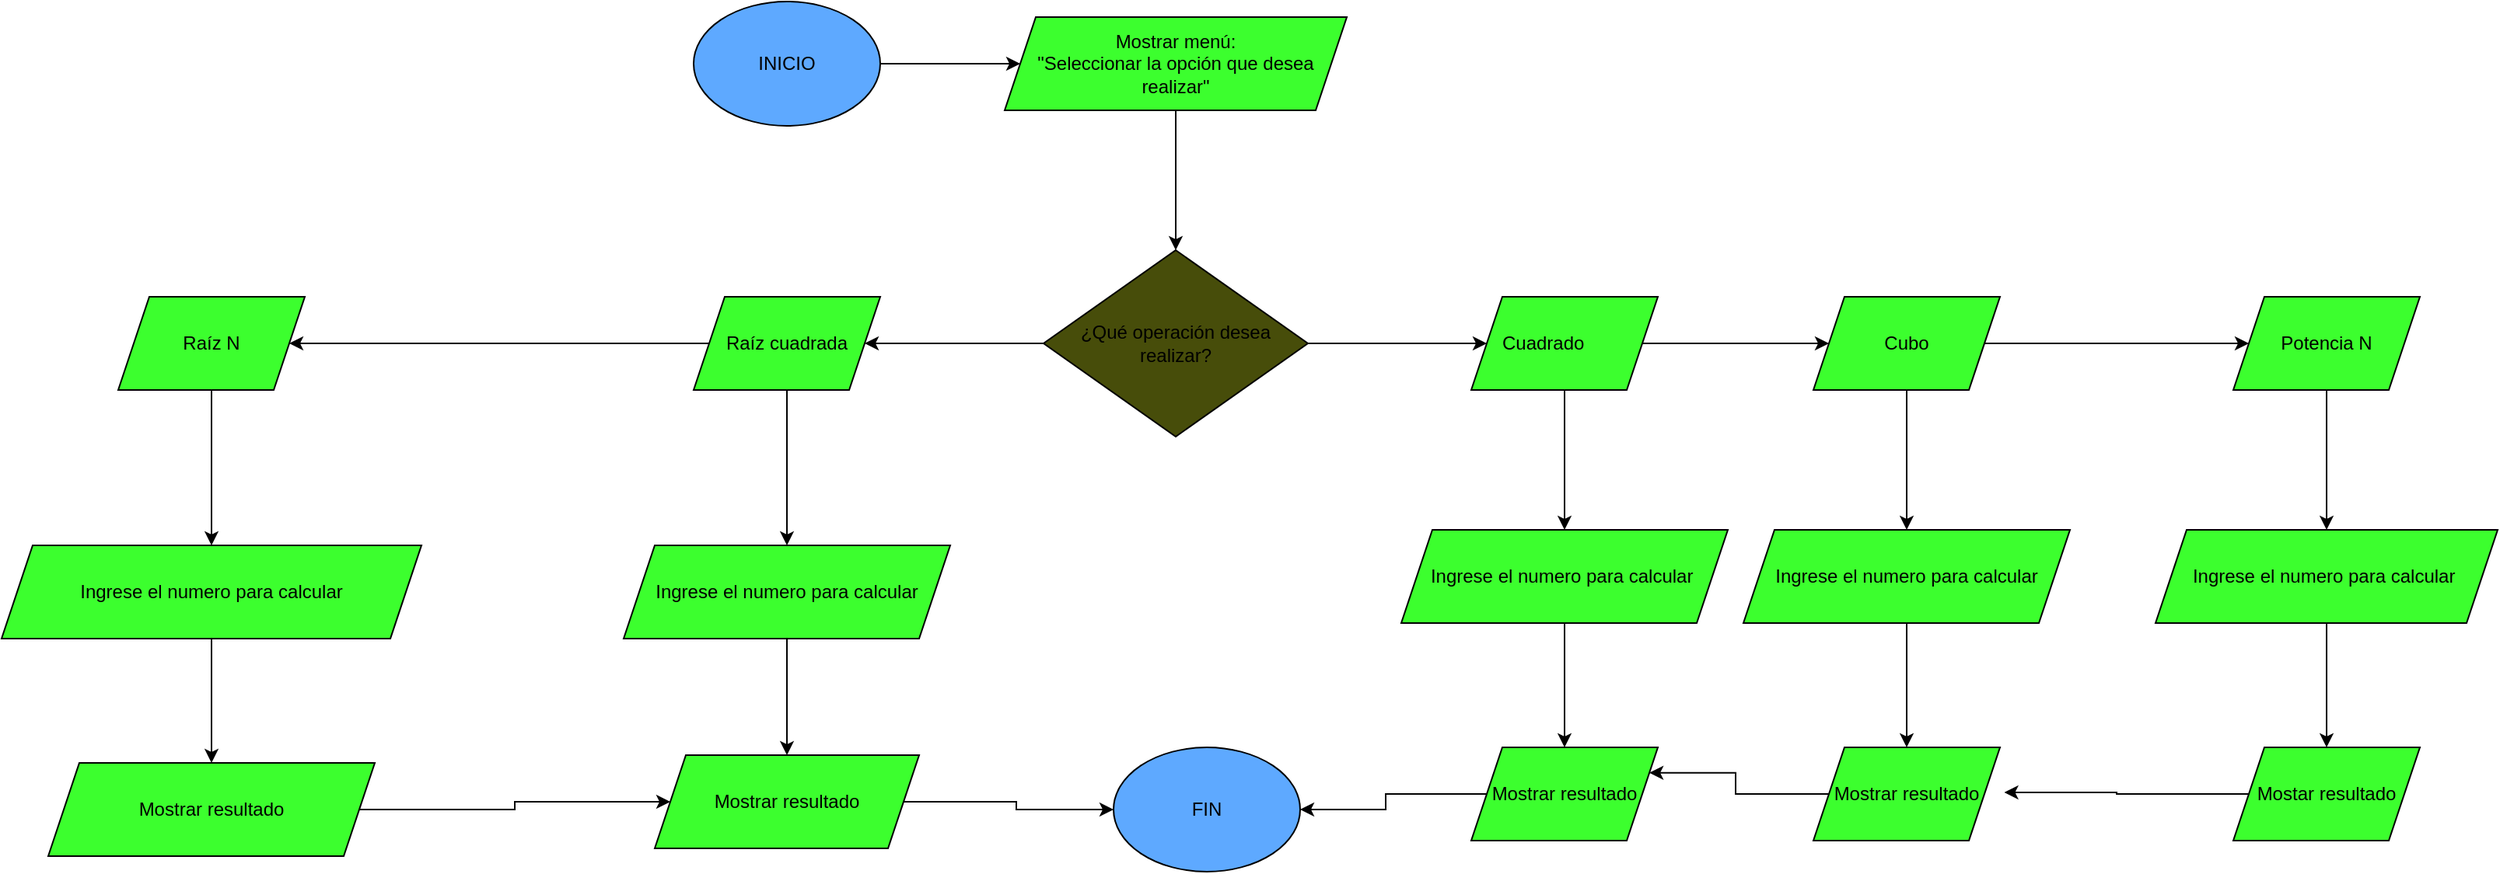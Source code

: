 <mxfile version="24.0.4" type="device">
  <diagram name="Página-1" id="9Ik0ZB8O3szeGOlf7yiR">
    <mxGraphModel dx="2601" dy="813" grid="1" gridSize="10" guides="1" tooltips="1" connect="1" arrows="1" fold="1" page="1" pageScale="1" pageWidth="827" pageHeight="1169" math="0" shadow="0">
      <root>
        <mxCell id="0" />
        <mxCell id="1" parent="0" />
        <mxCell id="q9_0tHjigv8aN6muxsKa-3" value="" style="edgeStyle=orthogonalEdgeStyle;rounded=0;orthogonalLoop=1;jettySize=auto;html=1;" edge="1" parent="1" source="q9_0tHjigv8aN6muxsKa-1" target="q9_0tHjigv8aN6muxsKa-2">
          <mxGeometry relative="1" as="geometry" />
        </mxCell>
        <mxCell id="q9_0tHjigv8aN6muxsKa-1" value="INICIO" style="ellipse;whiteSpace=wrap;html=1;fillColor=#5EA9FF;" vertex="1" parent="1">
          <mxGeometry x="10" y="40" width="120" height="80" as="geometry" />
        </mxCell>
        <mxCell id="q9_0tHjigv8aN6muxsKa-5" value="" style="edgeStyle=orthogonalEdgeStyle;rounded=0;orthogonalLoop=1;jettySize=auto;html=1;" edge="1" parent="1" source="q9_0tHjigv8aN6muxsKa-2" target="q9_0tHjigv8aN6muxsKa-4">
          <mxGeometry relative="1" as="geometry" />
        </mxCell>
        <mxCell id="q9_0tHjigv8aN6muxsKa-2" value="&lt;div&gt;Mostrar menú:&lt;/div&gt;&quot;Seleccionar la opción que desea realizar&quot;" style="shape=parallelogram;perimeter=parallelogramPerimeter;whiteSpace=wrap;html=1;fixedSize=1;fillColor=#3CFF2E;" vertex="1" parent="1">
          <mxGeometry x="210" y="50" width="220" height="60" as="geometry" />
        </mxCell>
        <mxCell id="q9_0tHjigv8aN6muxsKa-7" value="" style="edgeStyle=orthogonalEdgeStyle;rounded=0;orthogonalLoop=1;jettySize=auto;html=1;" edge="1" parent="1" source="q9_0tHjigv8aN6muxsKa-4" target="q9_0tHjigv8aN6muxsKa-6">
          <mxGeometry relative="1" as="geometry" />
        </mxCell>
        <mxCell id="q9_0tHjigv8aN6muxsKa-11" value="" style="edgeStyle=orthogonalEdgeStyle;rounded=0;orthogonalLoop=1;jettySize=auto;html=1;" edge="1" parent="1" source="q9_0tHjigv8aN6muxsKa-4" target="q9_0tHjigv8aN6muxsKa-10">
          <mxGeometry relative="1" as="geometry" />
        </mxCell>
        <mxCell id="q9_0tHjigv8aN6muxsKa-4" value="¿Qué operación desea realizar?" style="rhombus;whiteSpace=wrap;html=1;fillColor=#474D0A;" vertex="1" parent="1">
          <mxGeometry x="235" y="200" width="170" height="120" as="geometry" />
        </mxCell>
        <mxCell id="q9_0tHjigv8aN6muxsKa-9" value="" style="edgeStyle=orthogonalEdgeStyle;rounded=0;orthogonalLoop=1;jettySize=auto;html=1;" edge="1" parent="1" source="q9_0tHjigv8aN6muxsKa-6" target="q9_0tHjigv8aN6muxsKa-8">
          <mxGeometry relative="1" as="geometry" />
        </mxCell>
        <mxCell id="q9_0tHjigv8aN6muxsKa-19" value="" style="edgeStyle=orthogonalEdgeStyle;rounded=0;orthogonalLoop=1;jettySize=auto;html=1;" edge="1" parent="1" source="q9_0tHjigv8aN6muxsKa-6" target="q9_0tHjigv8aN6muxsKa-18">
          <mxGeometry relative="1" as="geometry" />
        </mxCell>
        <mxCell id="q9_0tHjigv8aN6muxsKa-6" value="Raíz cuadrada" style="shape=parallelogram;perimeter=parallelogramPerimeter;whiteSpace=wrap;html=1;fixedSize=1;fillColor=#3CFF2E;" vertex="1" parent="1">
          <mxGeometry x="10" y="230" width="120" height="60" as="geometry" />
        </mxCell>
        <mxCell id="q9_0tHjigv8aN6muxsKa-17" value="" style="edgeStyle=orthogonalEdgeStyle;rounded=0;orthogonalLoop=1;jettySize=auto;html=1;" edge="1" parent="1" source="q9_0tHjigv8aN6muxsKa-8" target="q9_0tHjigv8aN6muxsKa-16">
          <mxGeometry relative="1" as="geometry" />
        </mxCell>
        <mxCell id="q9_0tHjigv8aN6muxsKa-8" value="Raíz N" style="shape=parallelogram;perimeter=parallelogramPerimeter;whiteSpace=wrap;html=1;fixedSize=1;fillColor=#3CFF2E;" vertex="1" parent="1">
          <mxGeometry x="-360" y="230" width="120" height="60" as="geometry" />
        </mxCell>
        <mxCell id="q9_0tHjigv8aN6muxsKa-13" value="" style="edgeStyle=orthogonalEdgeStyle;rounded=0;orthogonalLoop=1;jettySize=auto;html=1;" edge="1" parent="1" source="q9_0tHjigv8aN6muxsKa-10" target="q9_0tHjigv8aN6muxsKa-12">
          <mxGeometry relative="1" as="geometry" />
        </mxCell>
        <mxCell id="q9_0tHjigv8aN6muxsKa-21" value="" style="edgeStyle=orthogonalEdgeStyle;rounded=0;orthogonalLoop=1;jettySize=auto;html=1;" edge="1" parent="1" source="q9_0tHjigv8aN6muxsKa-10" target="q9_0tHjigv8aN6muxsKa-20">
          <mxGeometry relative="1" as="geometry" />
        </mxCell>
        <mxCell id="q9_0tHjigv8aN6muxsKa-10" value="Cuadrado&lt;span style=&quot;white-space: pre;&quot;&gt;&#x9;&lt;/span&gt;" style="shape=parallelogram;perimeter=parallelogramPerimeter;whiteSpace=wrap;html=1;fixedSize=1;fillColor=#3CFF2E;" vertex="1" parent="1">
          <mxGeometry x="510" y="230" width="120" height="60" as="geometry" />
        </mxCell>
        <mxCell id="q9_0tHjigv8aN6muxsKa-15" value="" style="edgeStyle=orthogonalEdgeStyle;rounded=0;orthogonalLoop=1;jettySize=auto;html=1;" edge="1" parent="1" source="q9_0tHjigv8aN6muxsKa-12" target="q9_0tHjigv8aN6muxsKa-14">
          <mxGeometry relative="1" as="geometry" />
        </mxCell>
        <mxCell id="q9_0tHjigv8aN6muxsKa-23" value="" style="edgeStyle=orthogonalEdgeStyle;rounded=0;orthogonalLoop=1;jettySize=auto;html=1;" edge="1" parent="1" source="q9_0tHjigv8aN6muxsKa-12" target="q9_0tHjigv8aN6muxsKa-22">
          <mxGeometry relative="1" as="geometry" />
        </mxCell>
        <mxCell id="q9_0tHjigv8aN6muxsKa-12" value="Cubo" style="shape=parallelogram;perimeter=parallelogramPerimeter;whiteSpace=wrap;html=1;fixedSize=1;fillColor=#3CFF2E;" vertex="1" parent="1">
          <mxGeometry x="730" y="230" width="120" height="60" as="geometry" />
        </mxCell>
        <mxCell id="q9_0tHjigv8aN6muxsKa-25" value="" style="edgeStyle=orthogonalEdgeStyle;rounded=0;orthogonalLoop=1;jettySize=auto;html=1;" edge="1" parent="1" source="q9_0tHjigv8aN6muxsKa-14" target="q9_0tHjigv8aN6muxsKa-24">
          <mxGeometry relative="1" as="geometry" />
        </mxCell>
        <mxCell id="q9_0tHjigv8aN6muxsKa-14" value="Potencia N" style="shape=parallelogram;perimeter=parallelogramPerimeter;whiteSpace=wrap;html=1;fixedSize=1;fillColor=#3CFF2E;" vertex="1" parent="1">
          <mxGeometry x="1000" y="230" width="120" height="60" as="geometry" />
        </mxCell>
        <mxCell id="q9_0tHjigv8aN6muxsKa-28" value="" style="edgeStyle=orthogonalEdgeStyle;rounded=0;orthogonalLoop=1;jettySize=auto;html=1;" edge="1" parent="1" source="q9_0tHjigv8aN6muxsKa-16" target="q9_0tHjigv8aN6muxsKa-27">
          <mxGeometry relative="1" as="geometry" />
        </mxCell>
        <mxCell id="q9_0tHjigv8aN6muxsKa-16" value="Ingrese el numero para calcular" style="shape=parallelogram;perimeter=parallelogramPerimeter;whiteSpace=wrap;html=1;fixedSize=1;fillColor=#3CFF2E;" vertex="1" parent="1">
          <mxGeometry x="-435" y="390" width="270" height="60" as="geometry" />
        </mxCell>
        <mxCell id="q9_0tHjigv8aN6muxsKa-30" value="" style="edgeStyle=orthogonalEdgeStyle;rounded=0;orthogonalLoop=1;jettySize=auto;html=1;" edge="1" parent="1" source="q9_0tHjigv8aN6muxsKa-18" target="q9_0tHjigv8aN6muxsKa-29">
          <mxGeometry relative="1" as="geometry" />
        </mxCell>
        <mxCell id="q9_0tHjigv8aN6muxsKa-18" value="Ingrese el numero para calcular" style="shape=parallelogram;perimeter=parallelogramPerimeter;whiteSpace=wrap;html=1;fixedSize=1;fillColor=#3CFF2E;" vertex="1" parent="1">
          <mxGeometry x="-35" y="390" width="210" height="60" as="geometry" />
        </mxCell>
        <mxCell id="q9_0tHjigv8aN6muxsKa-36" value="" style="edgeStyle=orthogonalEdgeStyle;rounded=0;orthogonalLoop=1;jettySize=auto;html=1;" edge="1" parent="1" source="q9_0tHjigv8aN6muxsKa-20" target="q9_0tHjigv8aN6muxsKa-35">
          <mxGeometry relative="1" as="geometry" />
        </mxCell>
        <mxCell id="q9_0tHjigv8aN6muxsKa-20" value="Ingrese el numero para calcular&amp;nbsp;" style="shape=parallelogram;perimeter=parallelogramPerimeter;whiteSpace=wrap;html=1;fixedSize=1;fillColor=#3CFF2E;" vertex="1" parent="1">
          <mxGeometry x="465" y="380" width="210" height="60" as="geometry" />
        </mxCell>
        <mxCell id="q9_0tHjigv8aN6muxsKa-34" value="" style="edgeStyle=orthogonalEdgeStyle;rounded=0;orthogonalLoop=1;jettySize=auto;html=1;" edge="1" parent="1" source="q9_0tHjigv8aN6muxsKa-22" target="q9_0tHjigv8aN6muxsKa-33">
          <mxGeometry relative="1" as="geometry" />
        </mxCell>
        <mxCell id="q9_0tHjigv8aN6muxsKa-22" value="Ingrese el numero para calcular" style="shape=parallelogram;perimeter=parallelogramPerimeter;whiteSpace=wrap;html=1;fixedSize=1;fillColor=#3CFF2E;" vertex="1" parent="1">
          <mxGeometry x="685" y="380" width="210" height="60" as="geometry" />
        </mxCell>
        <mxCell id="q9_0tHjigv8aN6muxsKa-32" value="" style="edgeStyle=orthogonalEdgeStyle;rounded=0;orthogonalLoop=1;jettySize=auto;html=1;" edge="1" parent="1" source="q9_0tHjigv8aN6muxsKa-24" target="q9_0tHjigv8aN6muxsKa-31">
          <mxGeometry relative="1" as="geometry" />
        </mxCell>
        <mxCell id="q9_0tHjigv8aN6muxsKa-24" value="Ingrese el numero para calcular&amp;nbsp;" style="shape=parallelogram;perimeter=parallelogramPerimeter;whiteSpace=wrap;html=1;fixedSize=1;fillColor=#3CFF2E;" vertex="1" parent="1">
          <mxGeometry x="950" y="380" width="220" height="60" as="geometry" />
        </mxCell>
        <mxCell id="q9_0tHjigv8aN6muxsKa-39" style="edgeStyle=orthogonalEdgeStyle;rounded=0;orthogonalLoop=1;jettySize=auto;html=1;entryX=0;entryY=0.5;entryDx=0;entryDy=0;" edge="1" parent="1" source="q9_0tHjigv8aN6muxsKa-27" target="q9_0tHjigv8aN6muxsKa-29">
          <mxGeometry relative="1" as="geometry" />
        </mxCell>
        <mxCell id="q9_0tHjigv8aN6muxsKa-27" value="Mostrar resultado" style="shape=parallelogram;perimeter=parallelogramPerimeter;whiteSpace=wrap;html=1;fixedSize=1;fillColor=#3CFF2E;" vertex="1" parent="1">
          <mxGeometry x="-405" y="530" width="210" height="60" as="geometry" />
        </mxCell>
        <mxCell id="q9_0tHjigv8aN6muxsKa-41" style="edgeStyle=orthogonalEdgeStyle;rounded=0;orthogonalLoop=1;jettySize=auto;html=1;entryX=0;entryY=0.5;entryDx=0;entryDy=0;" edge="1" parent="1" source="q9_0tHjigv8aN6muxsKa-29" target="q9_0tHjigv8aN6muxsKa-40">
          <mxGeometry relative="1" as="geometry" />
        </mxCell>
        <mxCell id="q9_0tHjigv8aN6muxsKa-29" value="Mostrar resultado" style="shape=parallelogram;perimeter=parallelogramPerimeter;whiteSpace=wrap;html=1;fixedSize=1;fillColor=#3CFF2E;" vertex="1" parent="1">
          <mxGeometry x="-15" y="525" width="170" height="60" as="geometry" />
        </mxCell>
        <mxCell id="q9_0tHjigv8aN6muxsKa-31" value="Mostar resultado" style="shape=parallelogram;perimeter=parallelogramPerimeter;whiteSpace=wrap;html=1;fixedSize=1;fillColor=#3CFF2E;" vertex="1" parent="1">
          <mxGeometry x="1000" y="520" width="120" height="60" as="geometry" />
        </mxCell>
        <mxCell id="q9_0tHjigv8aN6muxsKa-38" style="edgeStyle=orthogonalEdgeStyle;rounded=0;orthogonalLoop=1;jettySize=auto;html=1;entryX=1;entryY=0.25;entryDx=0;entryDy=0;" edge="1" parent="1" source="q9_0tHjigv8aN6muxsKa-33" target="q9_0tHjigv8aN6muxsKa-35">
          <mxGeometry relative="1" as="geometry" />
        </mxCell>
        <mxCell id="q9_0tHjigv8aN6muxsKa-33" value="Mostrar resultado" style="shape=parallelogram;perimeter=parallelogramPerimeter;whiteSpace=wrap;html=1;fixedSize=1;fillColor=#3CFF2E;" vertex="1" parent="1">
          <mxGeometry x="730" y="520" width="120" height="60" as="geometry" />
        </mxCell>
        <mxCell id="q9_0tHjigv8aN6muxsKa-42" style="edgeStyle=orthogonalEdgeStyle;rounded=0;orthogonalLoop=1;jettySize=auto;html=1;entryX=1;entryY=0.5;entryDx=0;entryDy=0;" edge="1" parent="1" source="q9_0tHjigv8aN6muxsKa-35" target="q9_0tHjigv8aN6muxsKa-40">
          <mxGeometry relative="1" as="geometry" />
        </mxCell>
        <mxCell id="q9_0tHjigv8aN6muxsKa-35" value="Mostrar resultado" style="shape=parallelogram;perimeter=parallelogramPerimeter;whiteSpace=wrap;html=1;fixedSize=1;fillColor=#3CFF2E;" vertex="1" parent="1">
          <mxGeometry x="510" y="520" width="120" height="60" as="geometry" />
        </mxCell>
        <mxCell id="q9_0tHjigv8aN6muxsKa-37" style="edgeStyle=orthogonalEdgeStyle;rounded=0;orthogonalLoop=1;jettySize=auto;html=1;entryX=1.023;entryY=0.483;entryDx=0;entryDy=0;entryPerimeter=0;" edge="1" parent="1" source="q9_0tHjigv8aN6muxsKa-31" target="q9_0tHjigv8aN6muxsKa-33">
          <mxGeometry relative="1" as="geometry" />
        </mxCell>
        <mxCell id="q9_0tHjigv8aN6muxsKa-40" value="FIN" style="ellipse;whiteSpace=wrap;html=1;fillColor=#5EA9FF;" vertex="1" parent="1">
          <mxGeometry x="280" y="520" width="120" height="80" as="geometry" />
        </mxCell>
      </root>
    </mxGraphModel>
  </diagram>
</mxfile>

